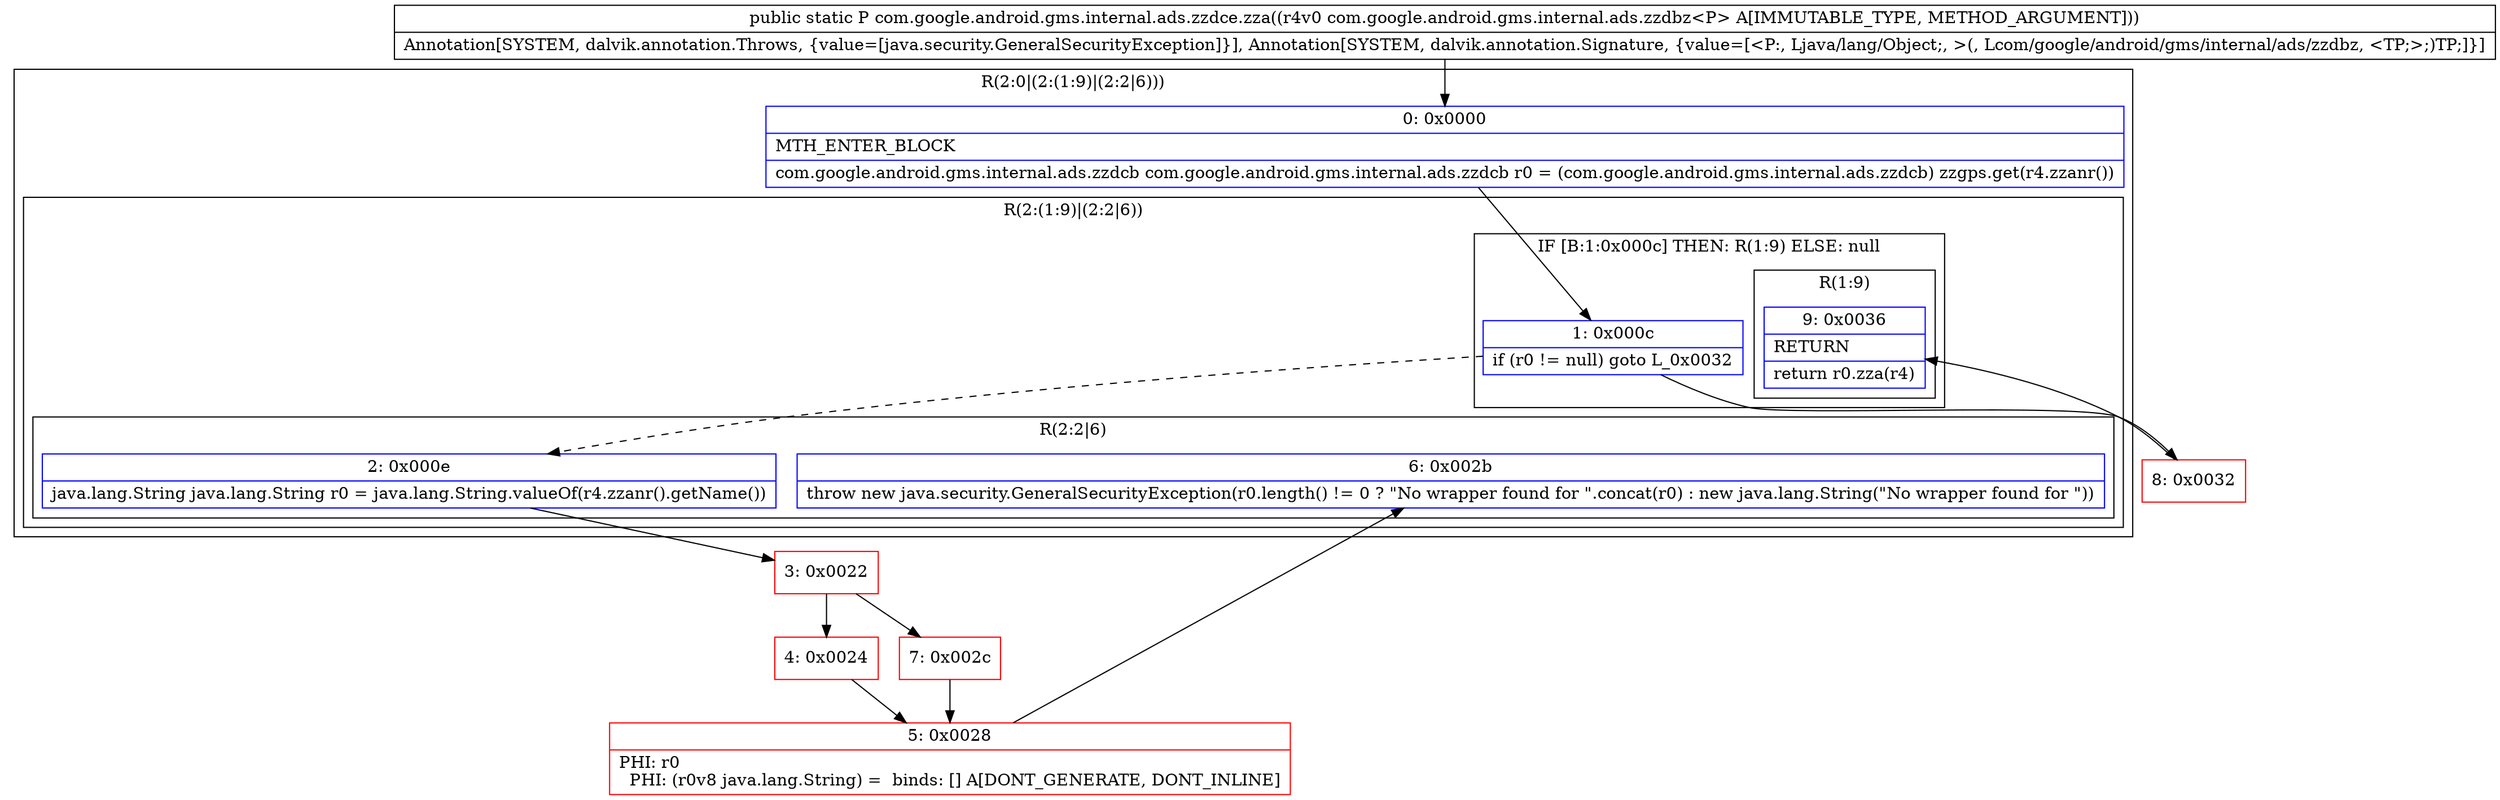 digraph "CFG forcom.google.android.gms.internal.ads.zzdce.zza(Lcom\/google\/android\/gms\/internal\/ads\/zzdbz;)Ljava\/lang\/Object;" {
subgraph cluster_Region_1358307013 {
label = "R(2:0|(2:(1:9)|(2:2|6)))";
node [shape=record,color=blue];
Node_0 [shape=record,label="{0\:\ 0x0000|MTH_ENTER_BLOCK\l|com.google.android.gms.internal.ads.zzdcb com.google.android.gms.internal.ads.zzdcb r0 = (com.google.android.gms.internal.ads.zzdcb) zzgps.get(r4.zzanr())\l}"];
subgraph cluster_Region_75309736 {
label = "R(2:(1:9)|(2:2|6))";
node [shape=record,color=blue];
subgraph cluster_IfRegion_1484255234 {
label = "IF [B:1:0x000c] THEN: R(1:9) ELSE: null";
node [shape=record,color=blue];
Node_1 [shape=record,label="{1\:\ 0x000c|if (r0 != null) goto L_0x0032\l}"];
subgraph cluster_Region_698719177 {
label = "R(1:9)";
node [shape=record,color=blue];
Node_9 [shape=record,label="{9\:\ 0x0036|RETURN\l|return r0.zza(r4)\l}"];
}
}
subgraph cluster_Region_323357676 {
label = "R(2:2|6)";
node [shape=record,color=blue];
Node_2 [shape=record,label="{2\:\ 0x000e|java.lang.String java.lang.String r0 = java.lang.String.valueOf(r4.zzanr().getName())\l}"];
Node_6 [shape=record,label="{6\:\ 0x002b|throw new java.security.GeneralSecurityException(r0.length() != 0 ? \"No wrapper found for \".concat(r0) : new java.lang.String(\"No wrapper found for \"))\l}"];
}
}
}
Node_3 [shape=record,color=red,label="{3\:\ 0x0022}"];
Node_4 [shape=record,color=red,label="{4\:\ 0x0024}"];
Node_5 [shape=record,color=red,label="{5\:\ 0x0028|PHI: r0 \l  PHI: (r0v8 java.lang.String) =  binds: [] A[DONT_GENERATE, DONT_INLINE]\l}"];
Node_7 [shape=record,color=red,label="{7\:\ 0x002c}"];
Node_8 [shape=record,color=red,label="{8\:\ 0x0032}"];
MethodNode[shape=record,label="{public static P com.google.android.gms.internal.ads.zzdce.zza((r4v0 com.google.android.gms.internal.ads.zzdbz\<P\> A[IMMUTABLE_TYPE, METHOD_ARGUMENT]))  | Annotation[SYSTEM, dalvik.annotation.Throws, \{value=[java.security.GeneralSecurityException]\}], Annotation[SYSTEM, dalvik.annotation.Signature, \{value=[\<P:, Ljava\/lang\/Object;, \>(, Lcom\/google\/android\/gms\/internal\/ads\/zzdbz, \<TP;\>;)TP;]\}]\l}"];
MethodNode -> Node_0;
Node_0 -> Node_1;
Node_1 -> Node_2[style=dashed];
Node_1 -> Node_8;
Node_2 -> Node_3;
Node_3 -> Node_4;
Node_3 -> Node_7;
Node_4 -> Node_5;
Node_5 -> Node_6;
Node_7 -> Node_5;
Node_8 -> Node_9;
}

